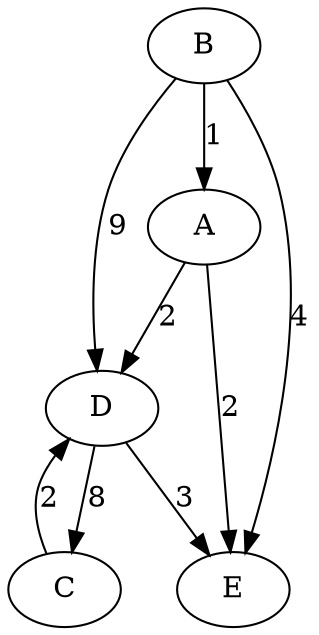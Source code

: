 digraph {
  A;
  B;
  C;
  D;
  E;

  A -> D [label=2];
  A -> E [label=2];
  B -> A [label=1];
  B -> D [label=9];
  B -> E [label=4];
  C -> D [label=2];
  D -> C [label=8];
  D -> E [label=3];
}

